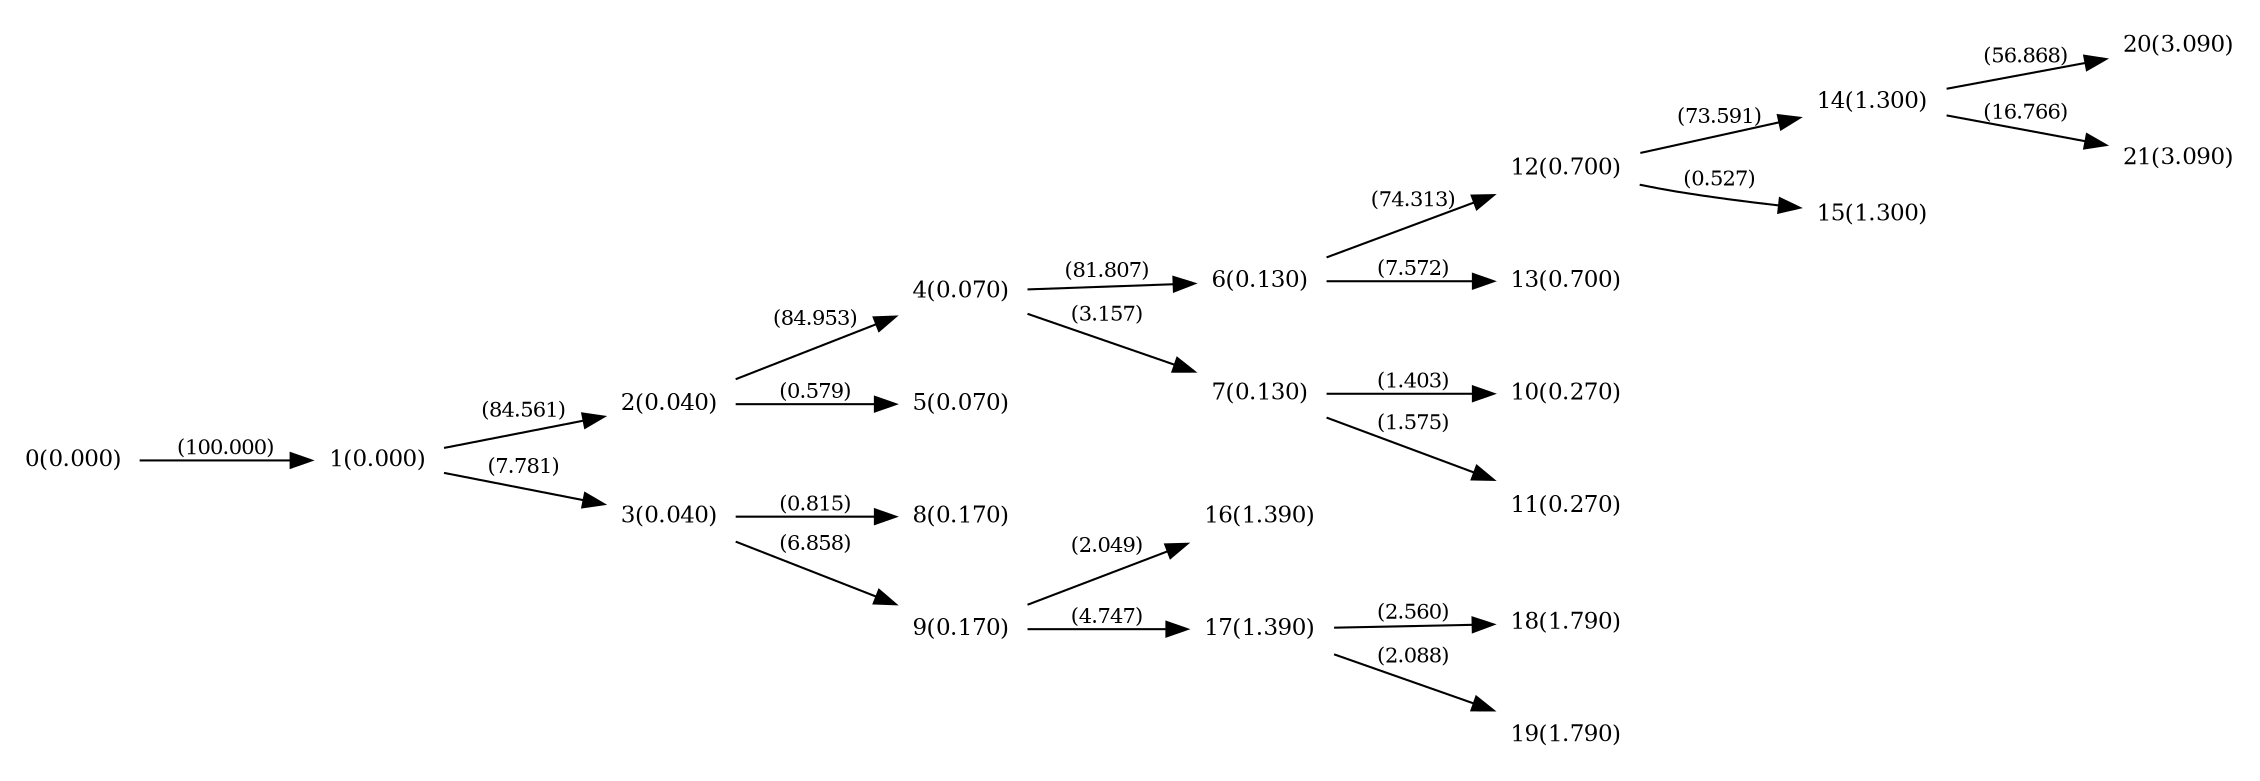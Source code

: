 digraph "graph" {

rankdir="LR";
node [shape=plaintext, fontsize=11];
edge [fontsize=10];

0 [label="0(0.000)"];
1 [label="1(0.000)"];
2 [label="2(0.040)"];
3 [label="3(0.040)"];
4 [label="4(0.070)"];
5 [label="5(0.070)"];
6 [label="6(0.130)"];
7 [label="7(0.130)"];
8 [label="8(0.170)"];
9 [label="9(0.170)"];
10 [label="10(0.270)"];
11 [label="11(0.270)"];
12 [label="12(0.700)"];
13 [label="13(0.700)"];
14 [label="14(1.300)"];
15 [label="15(1.300)"];
16 [label="16(1.390)"];
17 [label="17(1.390)"];
18 [label="18(1.790)"];
19 [label="19(1.790)"];
20 [label="20(3.090)"];
21 [label="21(3.090)"];

0->1 [label="(100.000)"];
1->2 [label="(84.561)"];
1->3 [label="(7.781)"];
2->4 [label="(84.953)"];
2->5 [label="(0.579)"];
4->6 [label="(81.807)"];
4->7 [label="(3.157)"];
3->8 [label="(0.815)"];
3->9 [label="(6.858)"];
7->10 [label="(1.403)"];
7->11 [label="(1.575)"];
6->12 [label="(74.313)"];
6->13 [label="(7.572)"];
12->14 [label="(73.591)"];
12->15 [label="(0.527)"];
9->16 [label="(2.049)"];
9->17 [label="(4.747)"];
17->18 [label="(2.560)"];
17->19 [label="(2.088)"];
14->20 [label="(56.868)"];
14->21 [label="(16.766)"];

}
